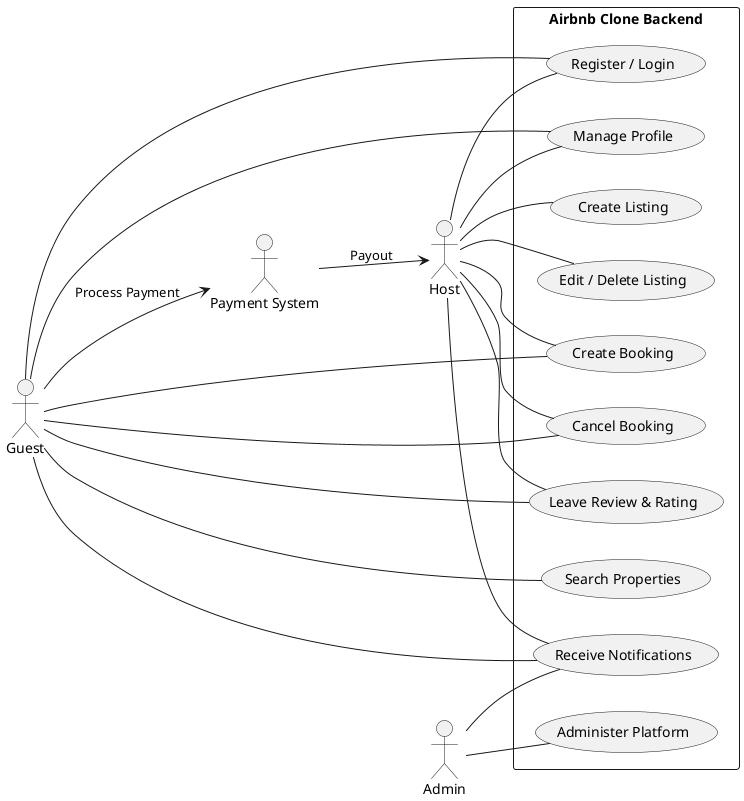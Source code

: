 @startuml
left to right direction
skinparam packageStyle rectangle

actor Guest
actor Host
actor Admin
actor "Payment System" as Payment

rectangle "Airbnb Clone Backend" {
  Guest -- (Register / Login)
  Guest -- (Manage Profile)
  Host  -- (Register / Login)
  Host  -- (Manage Profile)

  Host  -- (Create Listing)
  Host  -- (Edit / Delete Listing)

  Guest -- (Search Properties)
  Guest -- (Create Booking)
  Host  -- (Create Booking)
  Guest -- (Cancel Booking)
  Host  -- (Cancel Booking)

  Guest -- (Leave Review & Rating)
  Host  -- (Leave Review & Rating)

  Guest -- (Receive Notifications)
  Host  -- (Receive Notifications)
  Admin -- (Receive Notifications)

  Guest --> Payment : "Process Payment"
  Payment --> Host : "Payout"

  Admin -- (Administer Platform)
}
@enduml